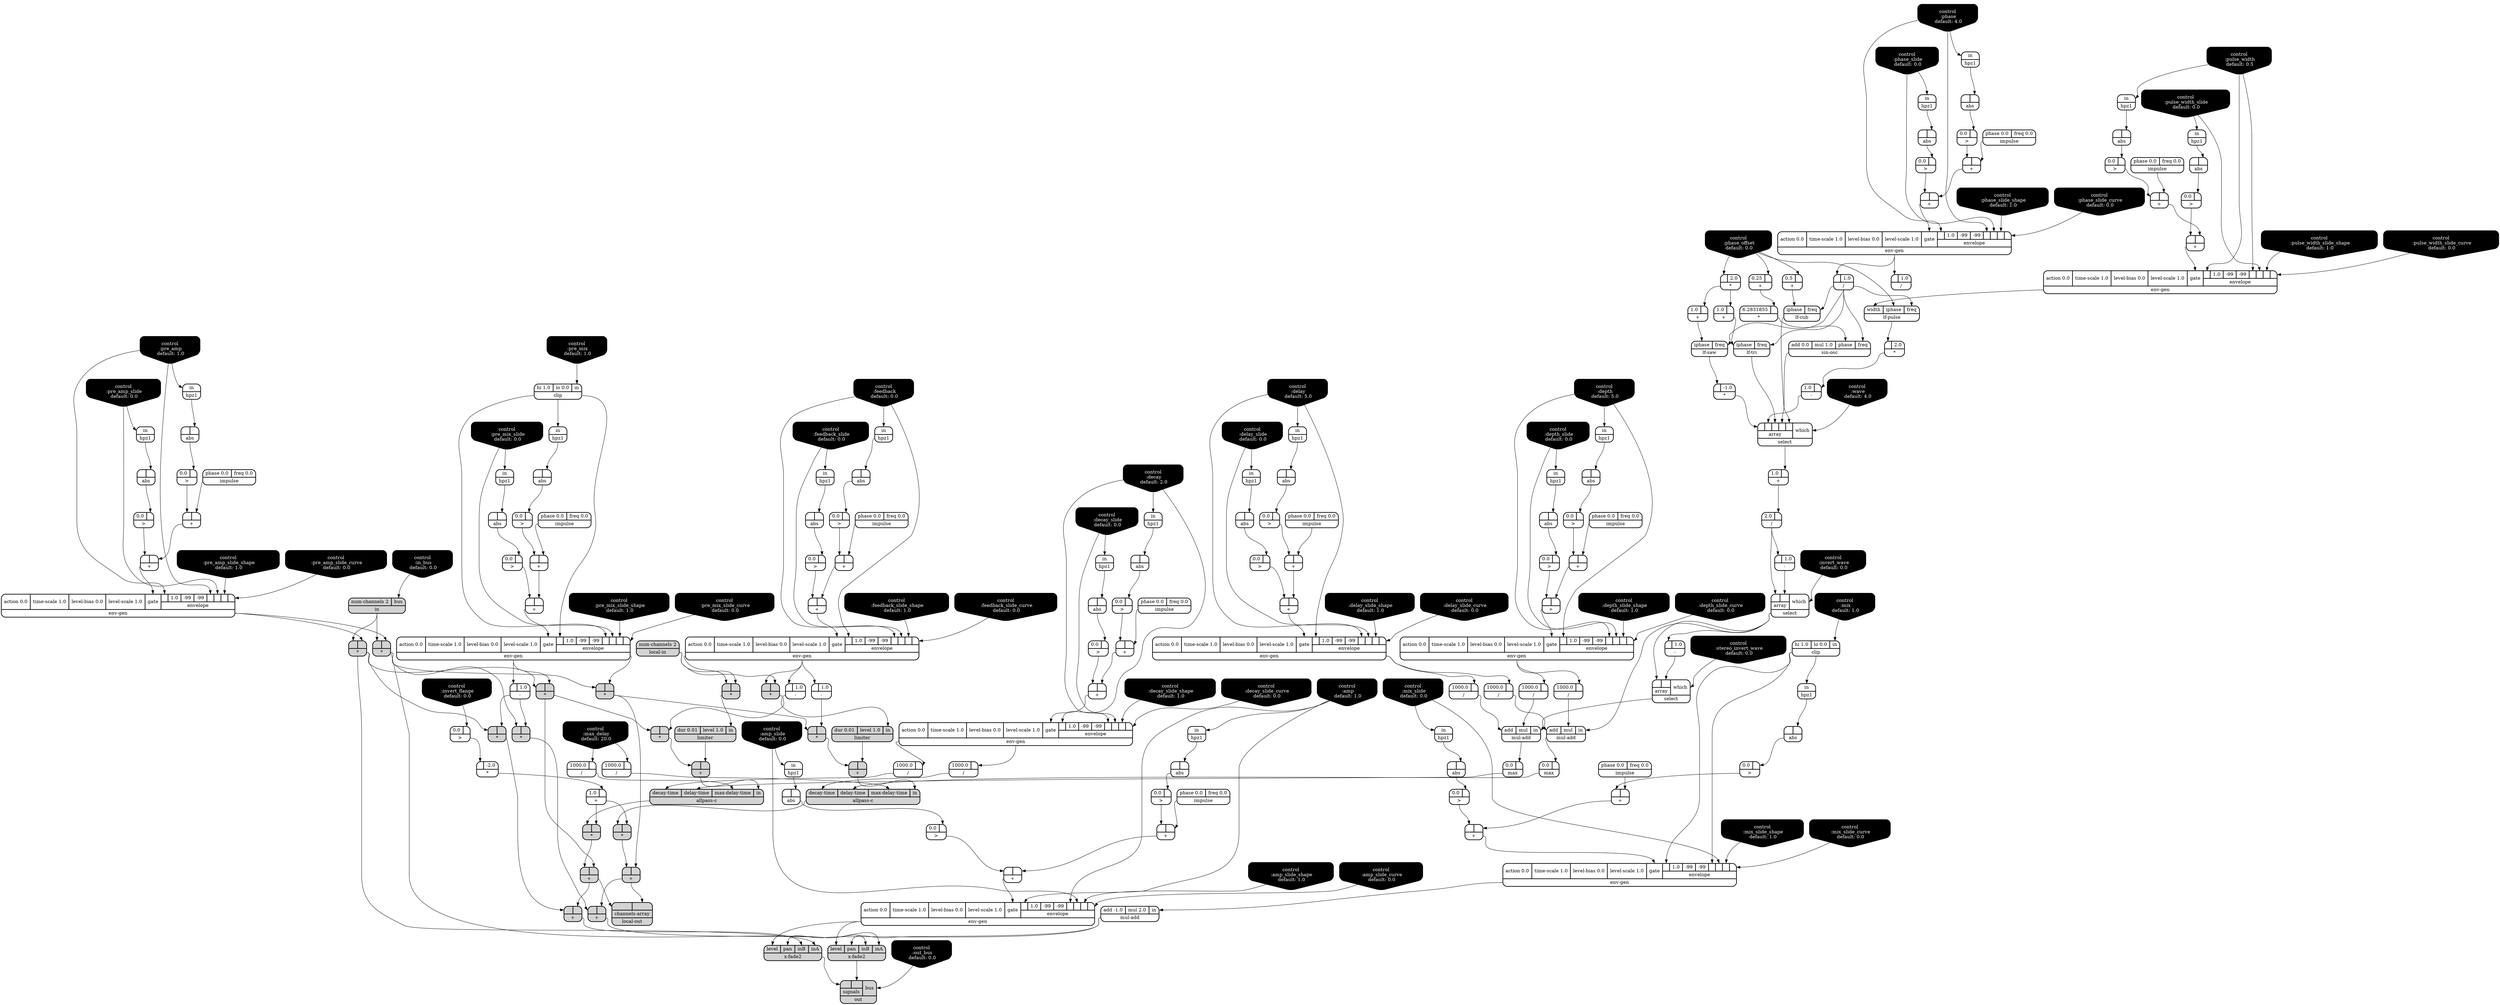 digraph synthdef {
89 [label = "{{ <b> |<a> } |<__UG_NAME__>* }" style="filled, bold, rounded"  shape=record rankdir=LR];
103 [label = "{{ <b> |<a> 2.0} |<__UG_NAME__>* }" style="bold, rounded" shape=record rankdir=LR];
106 [label = "{{ <b> |<a> -1.0} |<__UG_NAME__>* }" style="bold, rounded" shape=record rankdir=LR];
118 [label = "{{ <b> |<a> 2.0} |<__UG_NAME__>* }" style="bold, rounded" shape=record rankdir=LR];
123 [label = "{{ <b> 6.2831855|<a> } |<__UG_NAME__>* }" style="bold, rounded" shape=record rankdir=LR];
156 [label = "{{ <b> |<a> } |<__UG_NAME__>* }" style="filled, bold, rounded"  shape=record rankdir=LR];
168 [label = "{{ <b> |<a> } |<__UG_NAME__>* }" style="filled, bold, rounded"  shape=record rankdir=LR];
169 [label = "{{ <b> |<a> } |<__UG_NAME__>* }" style="filled, bold, rounded"  shape=record rankdir=LR];
171 [label = "{{ <b> |<a> } |<__UG_NAME__>* }" style="filled, bold, rounded"  shape=record rankdir=LR];
172 [label = "{{ <b> |<a> } |<__UG_NAME__>* }" style="filled, bold, rounded"  shape=record rankdir=LR];
174 [label = "{{ <b> |<a> -2.0} |<__UG_NAME__>* }" style="bold, rounded" shape=record rankdir=LR];
176 [label = "{{ <b> |<a> } |<__UG_NAME__>* }" style="filled, bold, rounded"  shape=record rankdir=LR];
179 [label = "{{ <b> |<a> } |<__UG_NAME__>* }" style="filled, bold, rounded"  shape=record rankdir=LR];
194 [label = "{{ <b> |<a> } |<__UG_NAME__>* }" style="filled, bold, rounded"  shape=record rankdir=LR];
197 [label = "{{ <b> |<a> } |<__UG_NAME__>* }" style="filled, bold, rounded"  shape=record rankdir=LR];
200 [label = "{{ <b> |<a> } |<__UG_NAME__>* }" style="filled, bold, rounded"  shape=record rankdir=LR];
209 [label = "{{ <b> |<a> } |<__UG_NAME__>* }" style="filled, bold, rounded"  shape=record rankdir=LR];
58 [label = "{{ <b> |<a> } |<__UG_NAME__>+ }" style="bold, rounded" shape=record rankdir=LR];
62 [label = "{{ <b> |<a> } |<__UG_NAME__>+ }" style="bold, rounded" shape=record rankdir=LR];
69 [label = "{{ <b> |<a> } |<__UG_NAME__>+ }" style="bold, rounded" shape=record rankdir=LR];
73 [label = "{{ <b> |<a> } |<__UG_NAME__>+ }" style="bold, rounded" shape=record rankdir=LR];
82 [label = "{{ <b> |<a> } |<__UG_NAME__>+ }" style="bold, rounded" shape=record rankdir=LR];
86 [label = "{{ <b> |<a> } |<__UG_NAME__>+ }" style="bold, rounded" shape=record rankdir=LR];
96 [label = "{{ <b> |<a> } |<__UG_NAME__>+ }" style="bold, rounded" shape=record rankdir=LR];
100 [label = "{{ <b> |<a> } |<__UG_NAME__>+ }" style="bold, rounded" shape=record rankdir=LR];
104 [label = "{{ <b> 1.0|<a> } |<__UG_NAME__>+ }" style="bold, rounded" shape=record rankdir=LR];
111 [label = "{{ <b> |<a> } |<__UG_NAME__>+ }" style="bold, rounded" shape=record rankdir=LR];
115 [label = "{{ <b> |<a> } |<__UG_NAME__>+ }" style="bold, rounded" shape=record rankdir=LR];
120 [label = "{{ <b> 1.0|<a> } |<__UG_NAME__>+ }" style="bold, rounded" shape=record rankdir=LR];
122 [label = "{{ <b> 0.25|<a> } |<__UG_NAME__>+ }" style="bold, rounded" shape=record rankdir=LR];
125 [label = "{{ <b> 0.5|<a> } |<__UG_NAME__>+ }" style="bold, rounded" shape=record rankdir=LR];
128 [label = "{{ <b> 1.0|<a> } |<__UG_NAME__>+ }" style="bold, rounded" shape=record rankdir=LR];
136 [label = "{{ <b> |<a> } |<__UG_NAME__>+ }" style="bold, rounded" shape=record rankdir=LR];
140 [label = "{{ <b> |<a> } |<__UG_NAME__>+ }" style="bold, rounded" shape=record rankdir=LR];
150 [label = "{{ <b> |<a> } |<__UG_NAME__>+ }" style="bold, rounded" shape=record rankdir=LR];
154 [label = "{{ <b> |<a> } |<__UG_NAME__>+ }" style="bold, rounded" shape=record rankdir=LR];
165 [label = "{{ <b> |<a> } |<__UG_NAME__>+ }" style="bold, rounded" shape=record rankdir=LR];
166 [label = "{{ <b> |<a> } |<__UG_NAME__>+ }" style="bold, rounded" shape=record rankdir=LR];
170 [label = "{{ <b> |<a> } |<__UG_NAME__>+ }" style="filled, bold, rounded"  shape=record rankdir=LR];
175 [label = "{{ <b> 1.0|<a> } |<__UG_NAME__>+ }" style="bold, rounded" shape=record rankdir=LR];
180 [label = "{{ <b> |<a> } |<__UG_NAME__>+ }" style="filled, bold, rounded"  shape=record rankdir=LR];
187 [label = "{{ <b> |<a> } |<__UG_NAME__>+ }" style="bold, rounded" shape=record rankdir=LR];
190 [label = "{{ <b> |<a> } |<__UG_NAME__>+ }" style="bold, rounded" shape=record rankdir=LR];
195 [label = "{{ <b> |<a> } |<__UG_NAME__>+ }" style="filled, bold, rounded"  shape=record rankdir=LR];
198 [label = "{{ <b> |<a> } |<__UG_NAME__>+ }" style="filled, bold, rounded"  shape=record rankdir=LR];
202 [label = "{{ <b> |<a> } |<__UG_NAME__>+ }" style="bold, rounded" shape=record rankdir=LR];
205 [label = "{{ <b> |<a> } |<__UG_NAME__>+ }" style="bold, rounded" shape=record rankdir=LR];
210 [label = "{{ <b> |<a> } |<__UG_NAME__>+ }" style="filled, bold, rounded"  shape=record rankdir=LR];
214 [label = "{{ <b> |<a> } |<__UG_NAME__>+ }" style="filled, bold, rounded"  shape=record rankdir=LR];
119 [label = "{{ <b> 1.0|<a> } |<__UG_NAME__>- }" style="bold, rounded" shape=record rankdir=LR];
130 [label = "{{ <b> |<a> 1.0} |<__UG_NAME__>- }" style="bold, rounded" shape=record rankdir=LR];
132 [label = "{{ <b> |<a> 1.0} |<__UG_NAME__>- }" style="bold, rounded" shape=record rankdir=LR];
163 [label = "{{ <b> |<a> 1.0} |<__UG_NAME__>- }" style="bold, rounded" shape=record rankdir=LR];
178 [label = "{{ <b> |<a> 1.0} |<__UG_NAME__>- }" style="bold, rounded" shape=record rankdir=LR];
196 [label = "{{ <b> |<a> 1.0} |<__UG_NAME__>- }" style="bold, rounded" shape=record rankdir=LR];
64 [label = "{{ <b> 1000.0|<a> } |<__UG_NAME__>/ }" style="bold, rounded" shape=record rankdir=LR];
102 [label = "{{ <b> |<a> 1.0} |<__UG_NAME__>/ }" style="bold, rounded" shape=record rankdir=LR];
129 [label = "{{ <b> 2.0|<a> } |<__UG_NAME__>/ }" style="bold, rounded" shape=record rankdir=LR];
142 [label = "{{ <b> 1000.0|<a> } |<__UG_NAME__>/ }" style="bold, rounded" shape=record rankdir=LR];
181 [label = "{{ <b> 1000.0|<a> } |<__UG_NAME__>/ }" style="bold, rounded" shape=record rankdir=LR];
182 [label = "{{ <b> 1000.0|<a> } |<__UG_NAME__>/ }" style="bold, rounded" shape=record rankdir=LR];
183 [label = "{{ <b> 1000.0|<a> } |<__UG_NAME__>/ }" style="bold, rounded" shape=record rankdir=LR];
192 [label = "{{ <b> 1000.0|<a> } |<__UG_NAME__>/ }" style="bold, rounded" shape=record rankdir=LR];
206 [label = "{{ <b> 1000.0|<a> } |<__UG_NAME__>/ }" style="bold, rounded" shape=record rankdir=LR];
207 [label = "{{ <b> 1000.0|<a> } |<__UG_NAME__>/ }" style="bold, rounded" shape=record rankdir=LR];
218 [label = "{{ <b> |<a> 1.0} |<__UG_NAME__>/ }" style="bold, rounded" shape=record rankdir=LR];
51 [label = "{{ <b> 0.0|<a> } |<__UG_NAME__>\> }" style="bold, rounded" shape=record rankdir=LR];
57 [label = "{{ <b> 0.0|<a> } |<__UG_NAME__>\> }" style="bold, rounded" shape=record rankdir=LR];
61 [label = "{{ <b> 0.0|<a> } |<__UG_NAME__>\> }" style="bold, rounded" shape=record rankdir=LR];
68 [label = "{{ <b> 0.0|<a> } |<__UG_NAME__>\> }" style="bold, rounded" shape=record rankdir=LR];
72 [label = "{{ <b> 0.0|<a> } |<__UG_NAME__>\> }" style="bold, rounded" shape=record rankdir=LR];
77 [label = "{{ <b> 0.0|<a> } |<__UG_NAME__>\> }" style="bold, rounded" shape=record rankdir=LR];
81 [label = "{{ <b> 0.0|<a> } |<__UG_NAME__>\> }" style="bold, rounded" shape=record rankdir=LR];
85 [label = "{{ <b> 0.0|<a> } |<__UG_NAME__>\> }" style="bold, rounded" shape=record rankdir=LR];
95 [label = "{{ <b> 0.0|<a> } |<__UG_NAME__>\> }" style="bold, rounded" shape=record rankdir=LR];
99 [label = "{{ <b> 0.0|<a> } |<__UG_NAME__>\> }" style="bold, rounded" shape=record rankdir=LR];
110 [label = "{{ <b> 0.0|<a> } |<__UG_NAME__>\> }" style="bold, rounded" shape=record rankdir=LR];
114 [label = "{{ <b> 0.0|<a> } |<__UG_NAME__>\> }" style="bold, rounded" shape=record rankdir=LR];
135 [label = "{{ <b> 0.0|<a> } |<__UG_NAME__>\> }" style="bold, rounded" shape=record rankdir=LR];
139 [label = "{{ <b> 0.0|<a> } |<__UG_NAME__>\> }" style="bold, rounded" shape=record rankdir=LR];
149 [label = "{{ <b> 0.0|<a> } |<__UG_NAME__>\> }" style="bold, rounded" shape=record rankdir=LR];
153 [label = "{{ <b> 0.0|<a> } |<__UG_NAME__>\> }" style="bold, rounded" shape=record rankdir=LR];
161 [label = "{{ <b> 0.0|<a> } |<__UG_NAME__>\> }" style="bold, rounded" shape=record rankdir=LR];
173 [label = "{{ <b> 0.0|<a> } |<__UG_NAME__>\> }" style="bold, rounded" shape=record rankdir=LR];
186 [label = "{{ <b> 0.0|<a> } |<__UG_NAME__>\> }" style="bold, rounded" shape=record rankdir=LR];
189 [label = "{{ <b> 0.0|<a> } |<__UG_NAME__>\> }" style="bold, rounded" shape=record rankdir=LR];
204 [label = "{{ <b> 0.0|<a> } |<__UG_NAME__>\> }" style="bold, rounded" shape=record rankdir=LR];
50 [label = "{{ <b> |<a> } |<__UG_NAME__>abs }" style="bold, rounded" shape=record rankdir=LR];
56 [label = "{{ <b> |<a> } |<__UG_NAME__>abs }" style="bold, rounded" shape=record rankdir=LR];
60 [label = "{{ <b> |<a> } |<__UG_NAME__>abs }" style="bold, rounded" shape=record rankdir=LR];
67 [label = "{{ <b> |<a> } |<__UG_NAME__>abs }" style="bold, rounded" shape=record rankdir=LR];
71 [label = "{{ <b> |<a> } |<__UG_NAME__>abs }" style="bold, rounded" shape=record rankdir=LR];
76 [label = "{{ <b> |<a> } |<__UG_NAME__>abs }" style="bold, rounded" shape=record rankdir=LR];
80 [label = "{{ <b> |<a> } |<__UG_NAME__>abs }" style="bold, rounded" shape=record rankdir=LR];
84 [label = "{{ <b> |<a> } |<__UG_NAME__>abs }" style="bold, rounded" shape=record rankdir=LR];
90 [label = "{{ <b> |<a> } |<__UG_NAME__>abs }" style="bold, rounded" shape=record rankdir=LR];
94 [label = "{{ <b> |<a> } |<__UG_NAME__>abs }" style="bold, rounded" shape=record rankdir=LR];
98 [label = "{{ <b> |<a> } |<__UG_NAME__>abs }" style="bold, rounded" shape=record rankdir=LR];
109 [label = "{{ <b> |<a> } |<__UG_NAME__>abs }" style="bold, rounded" shape=record rankdir=LR];
113 [label = "{{ <b> |<a> } |<__UG_NAME__>abs }" style="bold, rounded" shape=record rankdir=LR];
138 [label = "{{ <b> |<a> } |<__UG_NAME__>abs }" style="bold, rounded" shape=record rankdir=LR];
148 [label = "{{ <b> |<a> } |<__UG_NAME__>abs }" style="bold, rounded" shape=record rankdir=LR];
152 [label = "{{ <b> |<a> } |<__UG_NAME__>abs }" style="bold, rounded" shape=record rankdir=LR];
157 [label = "{{ <b> |<a> } |<__UG_NAME__>abs }" style="bold, rounded" shape=record rankdir=LR];
160 [label = "{{ <b> |<a> } |<__UG_NAME__>abs }" style="bold, rounded" shape=record rankdir=LR];
188 [label = "{{ <b> |<a> } |<__UG_NAME__>abs }" style="bold, rounded" shape=record rankdir=LR];
203 [label = "{{ <b> |<a> } |<__UG_NAME__>abs }" style="bold, rounded" shape=record rankdir=LR];
193 [label = "{{ <decay____time> decay-time|<delay____time> delay-time|<max____delay____time> max-delay-time|<in> in} |<__UG_NAME__>allpass-c }" style="filled, bold, rounded"  shape=record rankdir=LR];
208 [label = "{{ <decay____time> decay-time|<delay____time> delay-time|<max____delay____time> max-delay-time|<in> in} |<__UG_NAME__>allpass-c }" style="filled, bold, rounded"  shape=record rankdir=LR];
65 [label = "{{ <hi> hi 1.0|<lo> lo 0.0|<in> in} |<__UG_NAME__>clip }" style="bold, rounded" shape=record rankdir=LR];
158 [label = "{{ <hi> hi 1.0|<lo> lo 0.0|<in> in} |<__UG_NAME__>clip }" style="bold, rounded" shape=record rankdir=LR];
0 [label = "control
 :phase
 default: 4.0" shape=invhouse style="rounded, filled, bold" fillcolor=black fontcolor=white ]; 
1 [label = "control
 :phase_slide
 default: 0.0" shape=invhouse style="rounded, filled, bold" fillcolor=black fontcolor=white ]; 
2 [label = "control
 :phase_slide_shape
 default: 1.0" shape=invhouse style="rounded, filled, bold" fillcolor=black fontcolor=white ]; 
3 [label = "control
 :phase_slide_curve
 default: 0.0" shape=invhouse style="rounded, filled, bold" fillcolor=black fontcolor=white ]; 
4 [label = "control
 :phase_offset
 default: 0.0" shape=invhouse style="rounded, filled, bold" fillcolor=black fontcolor=white ]; 
5 [label = "control
 :wave
 default: 4.0" shape=invhouse style="rounded, filled, bold" fillcolor=black fontcolor=white ]; 
6 [label = "control
 :invert_wave
 default: 0.0" shape=invhouse style="rounded, filled, bold" fillcolor=black fontcolor=white ]; 
7 [label = "control
 :stereo_invert_wave
 default: 0.0" shape=invhouse style="rounded, filled, bold" fillcolor=black fontcolor=white ]; 
8 [label = "control
 :pulse_width
 default: 0.5" shape=invhouse style="rounded, filled, bold" fillcolor=black fontcolor=white ]; 
9 [label = "control
 :pulse_width_slide
 default: 0.0" shape=invhouse style="rounded, filled, bold" fillcolor=black fontcolor=white ]; 
10 [label = "control
 :pulse_width_slide_shape
 default: 1.0" shape=invhouse style="rounded, filled, bold" fillcolor=black fontcolor=white ]; 
11 [label = "control
 :pulse_width_slide_curve
 default: 0.0" shape=invhouse style="rounded, filled, bold" fillcolor=black fontcolor=white ]; 
12 [label = "control
 :delay
 default: 5.0" shape=invhouse style="rounded, filled, bold" fillcolor=black fontcolor=white ]; 
13 [label = "control
 :delay_slide
 default: 0.0" shape=invhouse style="rounded, filled, bold" fillcolor=black fontcolor=white ]; 
14 [label = "control
 :delay_slide_shape
 default: 1.0" shape=invhouse style="rounded, filled, bold" fillcolor=black fontcolor=white ]; 
15 [label = "control
 :delay_slide_curve
 default: 0.0" shape=invhouse style="rounded, filled, bold" fillcolor=black fontcolor=white ]; 
16 [label = "control
 :max_delay
 default: 20.0" shape=invhouse style="rounded, filled, bold" fillcolor=black fontcolor=white ]; 
17 [label = "control
 :depth
 default: 5.0" shape=invhouse style="rounded, filled, bold" fillcolor=black fontcolor=white ]; 
18 [label = "control
 :depth_slide
 default: 0.0" shape=invhouse style="rounded, filled, bold" fillcolor=black fontcolor=white ]; 
19 [label = "control
 :depth_slide_shape
 default: 1.0" shape=invhouse style="rounded, filled, bold" fillcolor=black fontcolor=white ]; 
20 [label = "control
 :depth_slide_curve
 default: 0.0" shape=invhouse style="rounded, filled, bold" fillcolor=black fontcolor=white ]; 
21 [label = "control
 :feedback
 default: 0.0" shape=invhouse style="rounded, filled, bold" fillcolor=black fontcolor=white ]; 
22 [label = "control
 :feedback_slide
 default: 0.0" shape=invhouse style="rounded, filled, bold" fillcolor=black fontcolor=white ]; 
23 [label = "control
 :feedback_slide_shape
 default: 1.0" shape=invhouse style="rounded, filled, bold" fillcolor=black fontcolor=white ]; 
24 [label = "control
 :feedback_slide_curve
 default: 0.0" shape=invhouse style="rounded, filled, bold" fillcolor=black fontcolor=white ]; 
25 [label = "control
 :decay
 default: 2.0" shape=invhouse style="rounded, filled, bold" fillcolor=black fontcolor=white ]; 
26 [label = "control
 :decay_slide
 default: 0.0" shape=invhouse style="rounded, filled, bold" fillcolor=black fontcolor=white ]; 
27 [label = "control
 :decay_slide_shape
 default: 1.0" shape=invhouse style="rounded, filled, bold" fillcolor=black fontcolor=white ]; 
28 [label = "control
 :decay_slide_curve
 default: 0.0" shape=invhouse style="rounded, filled, bold" fillcolor=black fontcolor=white ]; 
29 [label = "control
 :invert_flange
 default: 0.0" shape=invhouse style="rounded, filled, bold" fillcolor=black fontcolor=white ]; 
30 [label = "control
 :pre_amp
 default: 1.0" shape=invhouse style="rounded, filled, bold" fillcolor=black fontcolor=white ]; 
31 [label = "control
 :pre_amp_slide
 default: 0.0" shape=invhouse style="rounded, filled, bold" fillcolor=black fontcolor=white ]; 
32 [label = "control
 :pre_amp_slide_shape
 default: 1.0" shape=invhouse style="rounded, filled, bold" fillcolor=black fontcolor=white ]; 
33 [label = "control
 :pre_amp_slide_curve
 default: 0.0" shape=invhouse style="rounded, filled, bold" fillcolor=black fontcolor=white ]; 
34 [label = "control
 :amp
 default: 1.0" shape=invhouse style="rounded, filled, bold" fillcolor=black fontcolor=white ]; 
35 [label = "control
 :amp_slide
 default: 0.0" shape=invhouse style="rounded, filled, bold" fillcolor=black fontcolor=white ]; 
36 [label = "control
 :amp_slide_shape
 default: 1.0" shape=invhouse style="rounded, filled, bold" fillcolor=black fontcolor=white ]; 
37 [label = "control
 :amp_slide_curve
 default: 0.0" shape=invhouse style="rounded, filled, bold" fillcolor=black fontcolor=white ]; 
38 [label = "control
 :mix
 default: 1.0" shape=invhouse style="rounded, filled, bold" fillcolor=black fontcolor=white ]; 
39 [label = "control
 :mix_slide
 default: 0.0" shape=invhouse style="rounded, filled, bold" fillcolor=black fontcolor=white ]; 
40 [label = "control
 :mix_slide_shape
 default: 1.0" shape=invhouse style="rounded, filled, bold" fillcolor=black fontcolor=white ]; 
41 [label = "control
 :mix_slide_curve
 default: 0.0" shape=invhouse style="rounded, filled, bold" fillcolor=black fontcolor=white ]; 
42 [label = "control
 :pre_mix
 default: 1.0" shape=invhouse style="rounded, filled, bold" fillcolor=black fontcolor=white ]; 
43 [label = "control
 :pre_mix_slide
 default: 0.0" shape=invhouse style="rounded, filled, bold" fillcolor=black fontcolor=white ]; 
44 [label = "control
 :pre_mix_slide_shape
 default: 1.0" shape=invhouse style="rounded, filled, bold" fillcolor=black fontcolor=white ]; 
45 [label = "control
 :pre_mix_slide_curve
 default: 0.0" shape=invhouse style="rounded, filled, bold" fillcolor=black fontcolor=white ]; 
46 [label = "control
 :in_bus
 default: 0.0" shape=invhouse style="rounded, filled, bold" fillcolor=black fontcolor=white ]; 
47 [label = "control
 :out_bus
 default: 0.0" shape=invhouse style="rounded, filled, bold" fillcolor=black fontcolor=white ]; 
63 [label = "{{ <action> action 0.0|<time____scale> time-scale 1.0|<level____bias> level-bias 0.0|<level____scale> level-scale 1.0|<gate> gate|{{<envelope___control___0>|1.0|-99|-99|<envelope___control___4>|<envelope___control___5>|<envelope___control___6>|<envelope___control___7>}|envelope}} |<__UG_NAME__>env-gen }" style="bold, rounded" shape=record rankdir=LR];
87 [label = "{{ <action> action 0.0|<time____scale> time-scale 1.0|<level____bias> level-bias 0.0|<level____scale> level-scale 1.0|<gate> gate|{{<envelope___control___0>|1.0|-99|-99|<envelope___control___4>|<envelope___control___5>|<envelope___control___6>|<envelope___control___7>}|envelope}} |<__UG_NAME__>env-gen }" style="bold, rounded" shape=record rankdir=LR];
101 [label = "{{ <action> action 0.0|<time____scale> time-scale 1.0|<level____bias> level-bias 0.0|<level____scale> level-scale 1.0|<gate> gate|{{<envelope___control___0>|1.0|-99|-99|<envelope___control___4>|<envelope___control___5>|<envelope___control___6>|<envelope___control___7>}|envelope}} |<__UG_NAME__>env-gen }" style="bold, rounded" shape=record rankdir=LR];
116 [label = "{{ <action> action 0.0|<time____scale> time-scale 1.0|<level____bias> level-bias 0.0|<level____scale> level-scale 1.0|<gate> gate|{{<envelope___control___0>|1.0|-99|-99|<envelope___control___4>|<envelope___control___5>|<envelope___control___6>|<envelope___control___7>}|envelope}} |<__UG_NAME__>env-gen }" style="bold, rounded" shape=record rankdir=LR];
141 [label = "{{ <action> action 0.0|<time____scale> time-scale 1.0|<level____bias> level-bias 0.0|<level____scale> level-scale 1.0|<gate> gate|{{<envelope___control___0>|1.0|-99|-99|<envelope___control___4>|<envelope___control___5>|<envelope___control___6>|<envelope___control___7>}|envelope}} |<__UG_NAME__>env-gen }" style="bold, rounded" shape=record rankdir=LR];
155 [label = "{{ <action> action 0.0|<time____scale> time-scale 1.0|<level____bias> level-bias 0.0|<level____scale> level-scale 1.0|<gate> gate|{{<envelope___control___0>|1.0|-99|-99|<envelope___control___4>|<envelope___control___5>|<envelope___control___6>|<envelope___control___7>}|envelope}} |<__UG_NAME__>env-gen }" style="bold, rounded" shape=record rankdir=LR];
167 [label = "{{ <action> action 0.0|<time____scale> time-scale 1.0|<level____bias> level-bias 0.0|<level____scale> level-scale 1.0|<gate> gate|{{<envelope___clip___0>|1.0|-99|-99|<envelope___clip___4>|<envelope___control___5>|<envelope___control___6>|<envelope___control___7>}|envelope}} |<__UG_NAME__>env-gen }" style="bold, rounded" shape=record rankdir=LR];
191 [label = "{{ <action> action 0.0|<time____scale> time-scale 1.0|<level____bias> level-bias 0.0|<level____scale> level-scale 1.0|<gate> gate|{{<envelope___control___0>|1.0|-99|-99|<envelope___control___4>|<envelope___control___5>|<envelope___control___6>|<envelope___control___7>}|envelope}} |<__UG_NAME__>env-gen }" style="bold, rounded" shape=record rankdir=LR];
211 [label = "{{ <action> action 0.0|<time____scale> time-scale 1.0|<level____bias> level-bias 0.0|<level____scale> level-scale 1.0|<gate> gate|{{<envelope___clip___0>|1.0|-99|-99|<envelope___clip___4>|<envelope___control___5>|<envelope___control___6>|<envelope___control___7>}|envelope}} |<__UG_NAME__>env-gen }" style="bold, rounded" shape=record rankdir=LR];
213 [label = "{{ <action> action 0.0|<time____scale> time-scale 1.0|<level____bias> level-bias 0.0|<level____scale> level-scale 1.0|<gate> gate|{{<envelope___control___0>|1.0|-99|-99|<envelope___control___4>|<envelope___control___5>|<envelope___control___6>|<envelope___control___7>}|envelope}} |<__UG_NAME__>env-gen }" style="bold, rounded" shape=record rankdir=LR];
48 [label = "{{ <in> in} |<__UG_NAME__>hpz1 }" style="bold, rounded" shape=record rankdir=LR];
49 [label = "{{ <in> in} |<__UG_NAME__>hpz1 }" style="bold, rounded" shape=record rankdir=LR];
53 [label = "{{ <in> in} |<__UG_NAME__>hpz1 }" style="bold, rounded" shape=record rankdir=LR];
55 [label = "{{ <in> in} |<__UG_NAME__>hpz1 }" style="bold, rounded" shape=record rankdir=LR];
59 [label = "{{ <in> in} |<__UG_NAME__>hpz1 }" style="bold, rounded" shape=record rankdir=LR];
66 [label = "{{ <in> in} |<__UG_NAME__>hpz1 }" style="bold, rounded" shape=record rankdir=LR];
70 [label = "{{ <in> in} |<__UG_NAME__>hpz1 }" style="bold, rounded" shape=record rankdir=LR];
75 [label = "{{ <in> in} |<__UG_NAME__>hpz1 }" style="bold, rounded" shape=record rankdir=LR];
79 [label = "{{ <in> in} |<__UG_NAME__>hpz1 }" style="bold, rounded" shape=record rankdir=LR];
83 [label = "{{ <in> in} |<__UG_NAME__>hpz1 }" style="bold, rounded" shape=record rankdir=LR];
91 [label = "{{ <in> in} |<__UG_NAME__>hpz1 }" style="bold, rounded" shape=record rankdir=LR];
93 [label = "{{ <in> in} |<__UG_NAME__>hpz1 }" style="bold, rounded" shape=record rankdir=LR];
97 [label = "{{ <in> in} |<__UG_NAME__>hpz1 }" style="bold, rounded" shape=record rankdir=LR];
108 [label = "{{ <in> in} |<__UG_NAME__>hpz1 }" style="bold, rounded" shape=record rankdir=LR];
112 [label = "{{ <in> in} |<__UG_NAME__>hpz1 }" style="bold, rounded" shape=record rankdir=LR];
137 [label = "{{ <in> in} |<__UG_NAME__>hpz1 }" style="bold, rounded" shape=record rankdir=LR];
147 [label = "{{ <in> in} |<__UG_NAME__>hpz1 }" style="bold, rounded" shape=record rankdir=LR];
151 [label = "{{ <in> in} |<__UG_NAME__>hpz1 }" style="bold, rounded" shape=record rankdir=LR];
159 [label = "{{ <in> in} |<__UG_NAME__>hpz1 }" style="bold, rounded" shape=record rankdir=LR];
199 [label = "{{ <in> in} |<__UG_NAME__>hpz1 }" style="bold, rounded" shape=record rankdir=LR];
52 [label = "{{ <phase> phase 0.0|<freq> freq 0.0} |<__UG_NAME__>impulse }" style="bold, rounded" shape=record rankdir=LR];
54 [label = "{{ <phase> phase 0.0|<freq> freq 0.0} |<__UG_NAME__>impulse }" style="bold, rounded" shape=record rankdir=LR];
74 [label = "{{ <phase> phase 0.0|<freq> freq 0.0} |<__UG_NAME__>impulse }" style="bold, rounded" shape=record rankdir=LR];
78 [label = "{{ <phase> phase 0.0|<freq> freq 0.0} |<__UG_NAME__>impulse }" style="bold, rounded" shape=record rankdir=LR];
92 [label = "{{ <phase> phase 0.0|<freq> freq 0.0} |<__UG_NAME__>impulse }" style="bold, rounded" shape=record rankdir=LR];
107 [label = "{{ <phase> phase 0.0|<freq> freq 0.0} |<__UG_NAME__>impulse }" style="bold, rounded" shape=record rankdir=LR];
134 [label = "{{ <phase> phase 0.0|<freq> freq 0.0} |<__UG_NAME__>impulse }" style="bold, rounded" shape=record rankdir=LR];
146 [label = "{{ <phase> phase 0.0|<freq> freq 0.0} |<__UG_NAME__>impulse }" style="bold, rounded" shape=record rankdir=LR];
164 [label = "{{ <phase> phase 0.0|<freq> freq 0.0} |<__UG_NAME__>impulse }" style="bold, rounded" shape=record rankdir=LR];
201 [label = "{{ <phase> phase 0.0|<freq> freq 0.0} |<__UG_NAME__>impulse }" style="bold, rounded" shape=record rankdir=LR];
88 [label = "{{ <num____channels> num-channels 2|<bus> bus} |<__UG_NAME__>in }" style="filled, bold, rounded"  shape=record rankdir=LR];
126 [label = "{{ <iphase> iphase|<freq> freq} |<__UG_NAME__>lf-cub }" style="bold, rounded" shape=record rankdir=LR];
117 [label = "{{ <width> width|<iphase> iphase|<freq> freq} |<__UG_NAME__>lf-pulse }" style="bold, rounded" shape=record rankdir=LR];
105 [label = "{{ <iphase> iphase|<freq> freq} |<__UG_NAME__>lf-saw }" style="bold, rounded" shape=record rankdir=LR];
121 [label = "{{ <iphase> iphase|<freq> freq} |<__UG_NAME__>lf-tri }" style="bold, rounded" shape=record rankdir=LR];
162 [label = "{{ <dur> dur 0.01|<level> level 1.0|<in> in} |<__UG_NAME__>limiter }" style="filled, bold, rounded"  shape=record rankdir=LR];
177 [label = "{{ <dur> dur 0.01|<level> level 1.0|<in> in} |<__UG_NAME__>limiter }" style="filled, bold, rounded"  shape=record rankdir=LR];
145 [label = "{{ <num____channels> num-channels 2} |<__UG_NAME__>local-in }" style="filled, bold, rounded"  shape=record rankdir=LR];
219 [label = "{{ {{<channels____array___binary____op____u____gen___0>|<channels____array___binary____op____u____gen___1>}|channels-array}} |<__UG_NAME__>local-out }" style="filled, bold, rounded"  shape=record rankdir=LR];
144 [label = "{{ <b> 0.0|<a> } |<__UG_NAME__>max }" style="bold, rounded" shape=record rankdir=LR];
185 [label = "{{ <b> 0.0|<a> } |<__UG_NAME__>max }" style="bold, rounded" shape=record rankdir=LR];
143 [label = "{{ <add> add|<mul> mul|<in> in} |<__UG_NAME__>mul-add }" style="bold, rounded" shape=record rankdir=LR];
184 [label = "{{ <add> add|<mul> mul|<in> in} |<__UG_NAME__>mul-add }" style="bold, rounded" shape=record rankdir=LR];
212 [label = "{{ <add> add -1.0|<mul> mul 2.0|<in> in} |<__UG_NAME__>mul-add }" style="bold, rounded" shape=record rankdir=LR];
217 [label = "{{ {{<signals___x____fade2___0>|<signals___x____fade2___1>}|signals}|<bus> bus} |<__UG_NAME__>out }" style="filled, bold, rounded"  shape=record rankdir=LR];
127 [label = "{{ {{<array___binary____op____u____gen___0>|<array___binary____op____u____gen___1>|<array___lf____tri___2>|<array___sin____osc___3>|<array___lf____cub___4>}|array}|<which> which} |<__UG_NAME__>select }" style="bold, rounded" shape=record rankdir=LR];
131 [label = "{{ {{<array___binary____op____u____gen___0>|<array___binary____op____u____gen___1>}|array}|<which> which} |<__UG_NAME__>select }" style="bold, rounded" shape=record rankdir=LR];
133 [label = "{{ {{<array___select___0>|<array___binary____op____u____gen___1>}|array}|<which> which} |<__UG_NAME__>select }" style="bold, rounded" shape=record rankdir=LR];
124 [label = "{{ <add> add 0.0|<mul> mul 1.0|<phase> phase|<freq> freq} |<__UG_NAME__>sin-osc }" style="bold, rounded" shape=record rankdir=LR];
215 [label = "{{ <level> level|<pan> pan|<inb> inB|<ina> inA} |<__UG_NAME__>x-fade2 }" style="filled, bold, rounded"  shape=record rankdir=LR];
216 [label = "{{ <level> level|<pan> pan|<inb> inB|<ina> inA} |<__UG_NAME__>x-fade2 }" style="filled, bold, rounded"  shape=record rankdir=LR];

87:__UG_NAME__ -> 89:a ;
88:__UG_NAME__ -> 89:b ;
4:__UG_NAME__ -> 103:b ;
105:__UG_NAME__ -> 106:b ;
117:__UG_NAME__ -> 118:b ;
122:__UG_NAME__ -> 123:a ;
145:__UG_NAME__ -> 156:a ;
155:__UG_NAME__ -> 156:b ;
167:__UG_NAME__ -> 168:a ;
89:__UG_NAME__ -> 168:b ;
163:__UG_NAME__ -> 169:a ;
168:__UG_NAME__ -> 169:b ;
87:__UG_NAME__ -> 171:a ;
88:__UG_NAME__ -> 171:b ;
167:__UG_NAME__ -> 172:a ;
171:__UG_NAME__ -> 172:b ;
173:__UG_NAME__ -> 174:b ;
145:__UG_NAME__ -> 176:a ;
155:__UG_NAME__ -> 176:b ;
178:__UG_NAME__ -> 179:a ;
172:__UG_NAME__ -> 179:b ;
175:__UG_NAME__ -> 194:a ;
193:__UG_NAME__ -> 194:b ;
196:__UG_NAME__ -> 197:a ;
171:__UG_NAME__ -> 197:b ;
196:__UG_NAME__ -> 200:a ;
89:__UG_NAME__ -> 200:b ;
175:__UG_NAME__ -> 209:a ;
208:__UG_NAME__ -> 209:b ;
54:__UG_NAME__ -> 58:a ;
57:__UG_NAME__ -> 58:b ;
58:__UG_NAME__ -> 62:a ;
61:__UG_NAME__ -> 62:b ;
52:__UG_NAME__ -> 69:a ;
68:__UG_NAME__ -> 69:b ;
69:__UG_NAME__ -> 73:a ;
72:__UG_NAME__ -> 73:b ;
78:__UG_NAME__ -> 82:a ;
81:__UG_NAME__ -> 82:b ;
82:__UG_NAME__ -> 86:a ;
85:__UG_NAME__ -> 86:b ;
92:__UG_NAME__ -> 96:a ;
95:__UG_NAME__ -> 96:b ;
96:__UG_NAME__ -> 100:a ;
99:__UG_NAME__ -> 100:b ;
103:__UG_NAME__ -> 104:a ;
107:__UG_NAME__ -> 111:a ;
110:__UG_NAME__ -> 111:b ;
111:__UG_NAME__ -> 115:a ;
114:__UG_NAME__ -> 115:b ;
103:__UG_NAME__ -> 120:a ;
4:__UG_NAME__ -> 122:a ;
4:__UG_NAME__ -> 125:a ;
127:__UG_NAME__ -> 128:a ;
134:__UG_NAME__ -> 136:a ;
135:__UG_NAME__ -> 136:b ;
136:__UG_NAME__ -> 140:a ;
139:__UG_NAME__ -> 140:b ;
146:__UG_NAME__ -> 150:a ;
149:__UG_NAME__ -> 150:b ;
150:__UG_NAME__ -> 154:a ;
153:__UG_NAME__ -> 154:b ;
164:__UG_NAME__ -> 165:a ;
161:__UG_NAME__ -> 165:b ;
165:__UG_NAME__ -> 166:a ;
77:__UG_NAME__ -> 166:b ;
162:__UG_NAME__ -> 170:a ;
169:__UG_NAME__ -> 170:b ;
174:__UG_NAME__ -> 175:a ;
177:__UG_NAME__ -> 180:a ;
179:__UG_NAME__ -> 180:b ;
74:__UG_NAME__ -> 187:a ;
186:__UG_NAME__ -> 187:b ;
187:__UG_NAME__ -> 190:a ;
189:__UG_NAME__ -> 190:b ;
172:__UG_NAME__ -> 195:a ;
194:__UG_NAME__ -> 195:b ;
195:__UG_NAME__ -> 198:a ;
197:__UG_NAME__ -> 198:b ;
201:__UG_NAME__ -> 202:a ;
51:__UG_NAME__ -> 202:b ;
202:__UG_NAME__ -> 205:a ;
204:__UG_NAME__ -> 205:b ;
168:__UG_NAME__ -> 210:a ;
209:__UG_NAME__ -> 210:b ;
210:__UG_NAME__ -> 214:a ;
200:__UG_NAME__ -> 214:b ;
118:__UG_NAME__ -> 119:a ;
129:__UG_NAME__ -> 130:b ;
131:__UG_NAME__ -> 132:b ;
155:__UG_NAME__ -> 163:b ;
155:__UG_NAME__ -> 178:b ;
167:__UG_NAME__ -> 196:b ;
63:__UG_NAME__ -> 64:a ;
101:__UG_NAME__ -> 102:b ;
128:__UG_NAME__ -> 129:a ;
141:__UG_NAME__ -> 142:a ;
16:__UG_NAME__ -> 181:a ;
141:__UG_NAME__ -> 182:a ;
63:__UG_NAME__ -> 183:a ;
191:__UG_NAME__ -> 192:a ;
16:__UG_NAME__ -> 206:a ;
191:__UG_NAME__ -> 207:a ;
101:__UG_NAME__ -> 218:b ;
50:__UG_NAME__ -> 51:a ;
56:__UG_NAME__ -> 57:a ;
60:__UG_NAME__ -> 61:a ;
67:__UG_NAME__ -> 68:a ;
71:__UG_NAME__ -> 72:a ;
76:__UG_NAME__ -> 77:a ;
80:__UG_NAME__ -> 81:a ;
84:__UG_NAME__ -> 85:a ;
94:__UG_NAME__ -> 95:a ;
98:__UG_NAME__ -> 99:a ;
109:__UG_NAME__ -> 110:a ;
113:__UG_NAME__ -> 114:a ;
90:__UG_NAME__ -> 135:a ;
138:__UG_NAME__ -> 139:a ;
148:__UG_NAME__ -> 149:a ;
152:__UG_NAME__ -> 153:a ;
160:__UG_NAME__ -> 161:a ;
29:__UG_NAME__ -> 173:a ;
157:__UG_NAME__ -> 186:a ;
188:__UG_NAME__ -> 189:a ;
203:__UG_NAME__ -> 204:a ;
49:__UG_NAME__ -> 50:a ;
55:__UG_NAME__ -> 56:a ;
59:__UG_NAME__ -> 60:a ;
66:__UG_NAME__ -> 67:a ;
70:__UG_NAME__ -> 71:a ;
75:__UG_NAME__ -> 76:a ;
79:__UG_NAME__ -> 80:a ;
83:__UG_NAME__ -> 84:a ;
53:__UG_NAME__ -> 90:a ;
93:__UG_NAME__ -> 94:a ;
97:__UG_NAME__ -> 98:a ;
108:__UG_NAME__ -> 109:a ;
112:__UG_NAME__ -> 113:a ;
137:__UG_NAME__ -> 138:a ;
147:__UG_NAME__ -> 148:a ;
151:__UG_NAME__ -> 152:a ;
48:__UG_NAME__ -> 157:a ;
159:__UG_NAME__ -> 160:a ;
91:__UG_NAME__ -> 188:a ;
199:__UG_NAME__ -> 203:a ;
180:__UG_NAME__ -> 193:in ;
181:__UG_NAME__ -> 193:max____delay____time ;
185:__UG_NAME__ -> 193:delay____time ;
192:__UG_NAME__ -> 193:decay____time ;
170:__UG_NAME__ -> 208:in ;
206:__UG_NAME__ -> 208:max____delay____time ;
144:__UG_NAME__ -> 208:delay____time ;
207:__UG_NAME__ -> 208:decay____time ;
38:__UG_NAME__ -> 65:in ;
42:__UG_NAME__ -> 158:in ;
12:__UG_NAME__ -> 63:envelope___control___0 ;
12:__UG_NAME__ -> 63:envelope___control___4 ;
13:__UG_NAME__ -> 63:envelope___control___5 ;
14:__UG_NAME__ -> 63:envelope___control___6 ;
15:__UG_NAME__ -> 63:envelope___control___7 ;
62:__UG_NAME__ -> 63:gate ;
30:__UG_NAME__ -> 87:envelope___control___0 ;
30:__UG_NAME__ -> 87:envelope___control___4 ;
31:__UG_NAME__ -> 87:envelope___control___5 ;
32:__UG_NAME__ -> 87:envelope___control___6 ;
33:__UG_NAME__ -> 87:envelope___control___7 ;
86:__UG_NAME__ -> 87:gate ;
0:__UG_NAME__ -> 101:envelope___control___0 ;
0:__UG_NAME__ -> 101:envelope___control___4 ;
1:__UG_NAME__ -> 101:envelope___control___5 ;
2:__UG_NAME__ -> 101:envelope___control___6 ;
3:__UG_NAME__ -> 101:envelope___control___7 ;
100:__UG_NAME__ -> 101:gate ;
8:__UG_NAME__ -> 116:envelope___control___0 ;
8:__UG_NAME__ -> 116:envelope___control___4 ;
9:__UG_NAME__ -> 116:envelope___control___5 ;
10:__UG_NAME__ -> 116:envelope___control___6 ;
11:__UG_NAME__ -> 116:envelope___control___7 ;
115:__UG_NAME__ -> 116:gate ;
17:__UG_NAME__ -> 141:envelope___control___0 ;
17:__UG_NAME__ -> 141:envelope___control___4 ;
18:__UG_NAME__ -> 141:envelope___control___5 ;
19:__UG_NAME__ -> 141:envelope___control___6 ;
20:__UG_NAME__ -> 141:envelope___control___7 ;
140:__UG_NAME__ -> 141:gate ;
21:__UG_NAME__ -> 155:envelope___control___0 ;
21:__UG_NAME__ -> 155:envelope___control___4 ;
22:__UG_NAME__ -> 155:envelope___control___5 ;
23:__UG_NAME__ -> 155:envelope___control___6 ;
24:__UG_NAME__ -> 155:envelope___control___7 ;
154:__UG_NAME__ -> 155:gate ;
158:__UG_NAME__ -> 167:envelope___clip___0 ;
158:__UG_NAME__ -> 167:envelope___clip___4 ;
43:__UG_NAME__ -> 167:envelope___control___5 ;
44:__UG_NAME__ -> 167:envelope___control___6 ;
45:__UG_NAME__ -> 167:envelope___control___7 ;
166:__UG_NAME__ -> 167:gate ;
25:__UG_NAME__ -> 191:envelope___control___0 ;
25:__UG_NAME__ -> 191:envelope___control___4 ;
26:__UG_NAME__ -> 191:envelope___control___5 ;
27:__UG_NAME__ -> 191:envelope___control___6 ;
28:__UG_NAME__ -> 191:envelope___control___7 ;
190:__UG_NAME__ -> 191:gate ;
65:__UG_NAME__ -> 211:envelope___clip___0 ;
65:__UG_NAME__ -> 211:envelope___clip___4 ;
39:__UG_NAME__ -> 211:envelope___control___5 ;
40:__UG_NAME__ -> 211:envelope___control___6 ;
41:__UG_NAME__ -> 211:envelope___control___7 ;
73:__UG_NAME__ -> 211:gate ;
34:__UG_NAME__ -> 213:envelope___control___0 ;
34:__UG_NAME__ -> 213:envelope___control___4 ;
35:__UG_NAME__ -> 213:envelope___control___5 ;
36:__UG_NAME__ -> 213:envelope___control___6 ;
37:__UG_NAME__ -> 213:envelope___control___7 ;
205:__UG_NAME__ -> 213:gate ;
25:__UG_NAME__ -> 48:in ;
34:__UG_NAME__ -> 49:in ;
17:__UG_NAME__ -> 53:in ;
12:__UG_NAME__ -> 55:in ;
13:__UG_NAME__ -> 59:in ;
65:__UG_NAME__ -> 66:in ;
39:__UG_NAME__ -> 70:in ;
43:__UG_NAME__ -> 75:in ;
30:__UG_NAME__ -> 79:in ;
31:__UG_NAME__ -> 83:in ;
26:__UG_NAME__ -> 91:in ;
0:__UG_NAME__ -> 93:in ;
1:__UG_NAME__ -> 97:in ;
8:__UG_NAME__ -> 108:in ;
9:__UG_NAME__ -> 112:in ;
18:__UG_NAME__ -> 137:in ;
21:__UG_NAME__ -> 147:in ;
22:__UG_NAME__ -> 151:in ;
158:__UG_NAME__ -> 159:in ;
35:__UG_NAME__ -> 199:in ;
46:__UG_NAME__ -> 88:bus ;
102:__UG_NAME__ -> 126:freq ;
125:__UG_NAME__ -> 126:iphase ;
102:__UG_NAME__ -> 117:freq ;
4:__UG_NAME__ -> 117:iphase ;
116:__UG_NAME__ -> 117:width ;
102:__UG_NAME__ -> 105:freq ;
104:__UG_NAME__ -> 105:iphase ;
102:__UG_NAME__ -> 121:freq ;
120:__UG_NAME__ -> 121:iphase ;
156:__UG_NAME__ -> 162:in ;
176:__UG_NAME__ -> 177:in ;
210:__UG_NAME__ -> 219:channels____array___binary____op____u____gen___0 ;
195:__UG_NAME__ -> 219:channels____array___binary____op____u____gen___1 ;
143:__UG_NAME__ -> 144:a ;
184:__UG_NAME__ -> 185:a ;
133:__UG_NAME__ -> 143:in ;
142:__UG_NAME__ -> 143:mul ;
64:__UG_NAME__ -> 143:add ;
131:__UG_NAME__ -> 184:in ;
182:__UG_NAME__ -> 184:mul ;
183:__UG_NAME__ -> 184:add ;
211:__UG_NAME__ -> 212:in ;
47:__UG_NAME__ -> 217:bus ;
215:__UG_NAME__ -> 217:signals___x____fade2___0 ;
216:__UG_NAME__ -> 217:signals___x____fade2___1 ;
5:__UG_NAME__ -> 127:which ;
106:__UG_NAME__ -> 127:array___binary____op____u____gen___0 ;
119:__UG_NAME__ -> 127:array___binary____op____u____gen___1 ;
121:__UG_NAME__ -> 127:array___lf____tri___2 ;
124:__UG_NAME__ -> 127:array___sin____osc___3 ;
126:__UG_NAME__ -> 127:array___lf____cub___4 ;
6:__UG_NAME__ -> 131:which ;
129:__UG_NAME__ -> 131:array___binary____op____u____gen___0 ;
130:__UG_NAME__ -> 131:array___binary____op____u____gen___1 ;
7:__UG_NAME__ -> 133:which ;
131:__UG_NAME__ -> 133:array___select___0 ;
132:__UG_NAME__ -> 133:array___binary____op____u____gen___1 ;
102:__UG_NAME__ -> 124:freq ;
123:__UG_NAME__ -> 124:phase ;
89:__UG_NAME__ -> 215:ina ;
214:__UG_NAME__ -> 215:inb ;
212:__UG_NAME__ -> 215:pan ;
213:__UG_NAME__ -> 215:level ;
171:__UG_NAME__ -> 216:ina ;
198:__UG_NAME__ -> 216:inb ;
212:__UG_NAME__ -> 216:pan ;
213:__UG_NAME__ -> 216:level ;

}
